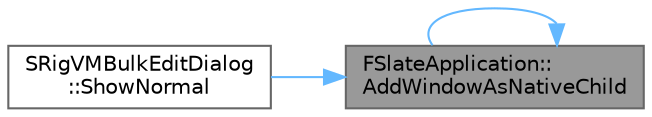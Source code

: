 digraph "FSlateApplication::AddWindowAsNativeChild"
{
 // INTERACTIVE_SVG=YES
 // LATEX_PDF_SIZE
  bgcolor="transparent";
  edge [fontname=Helvetica,fontsize=10,labelfontname=Helvetica,labelfontsize=10];
  node [fontname=Helvetica,fontsize=10,shape=box,height=0.2,width=0.4];
  rankdir="RL";
  Node1 [id="Node000001",label="FSlateApplication::\lAddWindowAsNativeChild",height=0.2,width=0.4,color="gray40", fillcolor="grey60", style="filled", fontcolor="black",tooltip="Associates a top level Slate Window with a native window, and \"natively\" parents that window to the s..."];
  Node1 -> Node1 [id="edge1_Node000001_Node000001",dir="back",color="steelblue1",style="solid",tooltip=" "];
  Node1 -> Node2 [id="edge2_Node000001_Node000002",dir="back",color="steelblue1",style="solid",tooltip=" "];
  Node2 [id="Node000002",label="SRigVMBulkEditDialog\l::ShowNormal",height=0.2,width=0.4,color="grey40", fillcolor="white", style="filled",URL="$d2/db6/classSRigVMBulkEditDialog.html#acd730034dabd2e12a524b8f9cc21e547",tooltip=" "];
}
